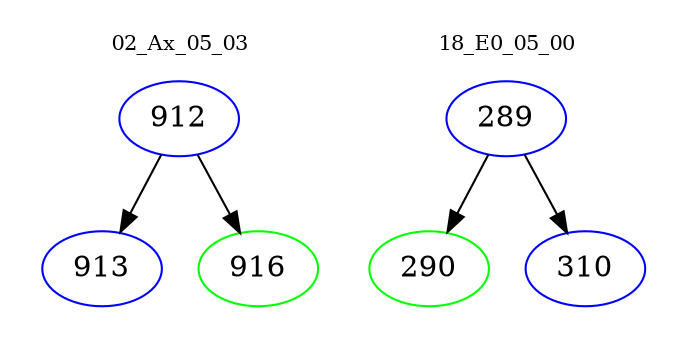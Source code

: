 digraph{
subgraph cluster_0 {
color = white
label = "02_Ax_05_03";
fontsize=10;
T0_912 [label="912", color="blue"]
T0_912 -> T0_913 [color="black"]
T0_913 [label="913", color="blue"]
T0_912 -> T0_916 [color="black"]
T0_916 [label="916", color="green"]
}
subgraph cluster_1 {
color = white
label = "18_E0_05_00";
fontsize=10;
T1_289 [label="289", color="blue"]
T1_289 -> T1_290 [color="black"]
T1_290 [label="290", color="green"]
T1_289 -> T1_310 [color="black"]
T1_310 [label="310", color="blue"]
}
}
